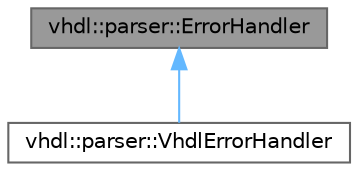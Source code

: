 digraph "vhdl::parser::ErrorHandler"
{
 // INTERACTIVE_SVG=YES
 // LATEX_PDF_SIZE
  bgcolor="transparent";
  edge [fontname=Helvetica,fontsize=10,labelfontname=Helvetica,labelfontsize=10];
  node [fontname=Helvetica,fontsize=10,shape=box,height=0.2,width=0.4];
  Node1 [label="vhdl::parser::ErrorHandler",height=0.2,width=0.4,color="gray40", fillcolor="grey60", style="filled", fontcolor="black",tooltip=" "];
  Node1 -> Node2 [dir="back",color="steelblue1",style="solid"];
  Node2 [label="vhdl::parser::VhdlErrorHandler",height=0.2,width=0.4,color="gray40", fillcolor="white", style="filled",URL="$d6/da7/classvhdl_1_1parser_1_1_vhdl_error_handler.html",tooltip=" "];
}
